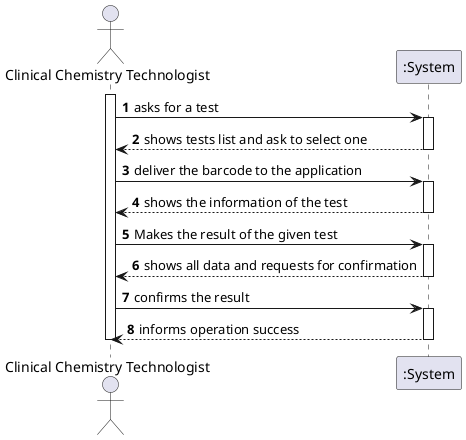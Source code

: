@startuml
autonumber
actor "Clinical Chemistry Technologist" as CCT

activate CCT
CCT -> ":System" : asks for a test
activate ":System"
":System" --> CCT : shows tests list and ask to select one
deactivate ":System"

CCT -> ":System" : deliver the barcode to the application
activate ":System"
":System" --> CCT : shows the information of the test
deactivate ":System"

CCT -> ":System" : Makes the result of the given test
activate ":System"
":System" --> CCT : shows all data and requests for confirmation
deactivate ":System"

CCT -> ":System" : confirms the result
activate ":System"
":System" --> CCT : informs operation success
deactivate ":System"

deactivate CCT

@enduml